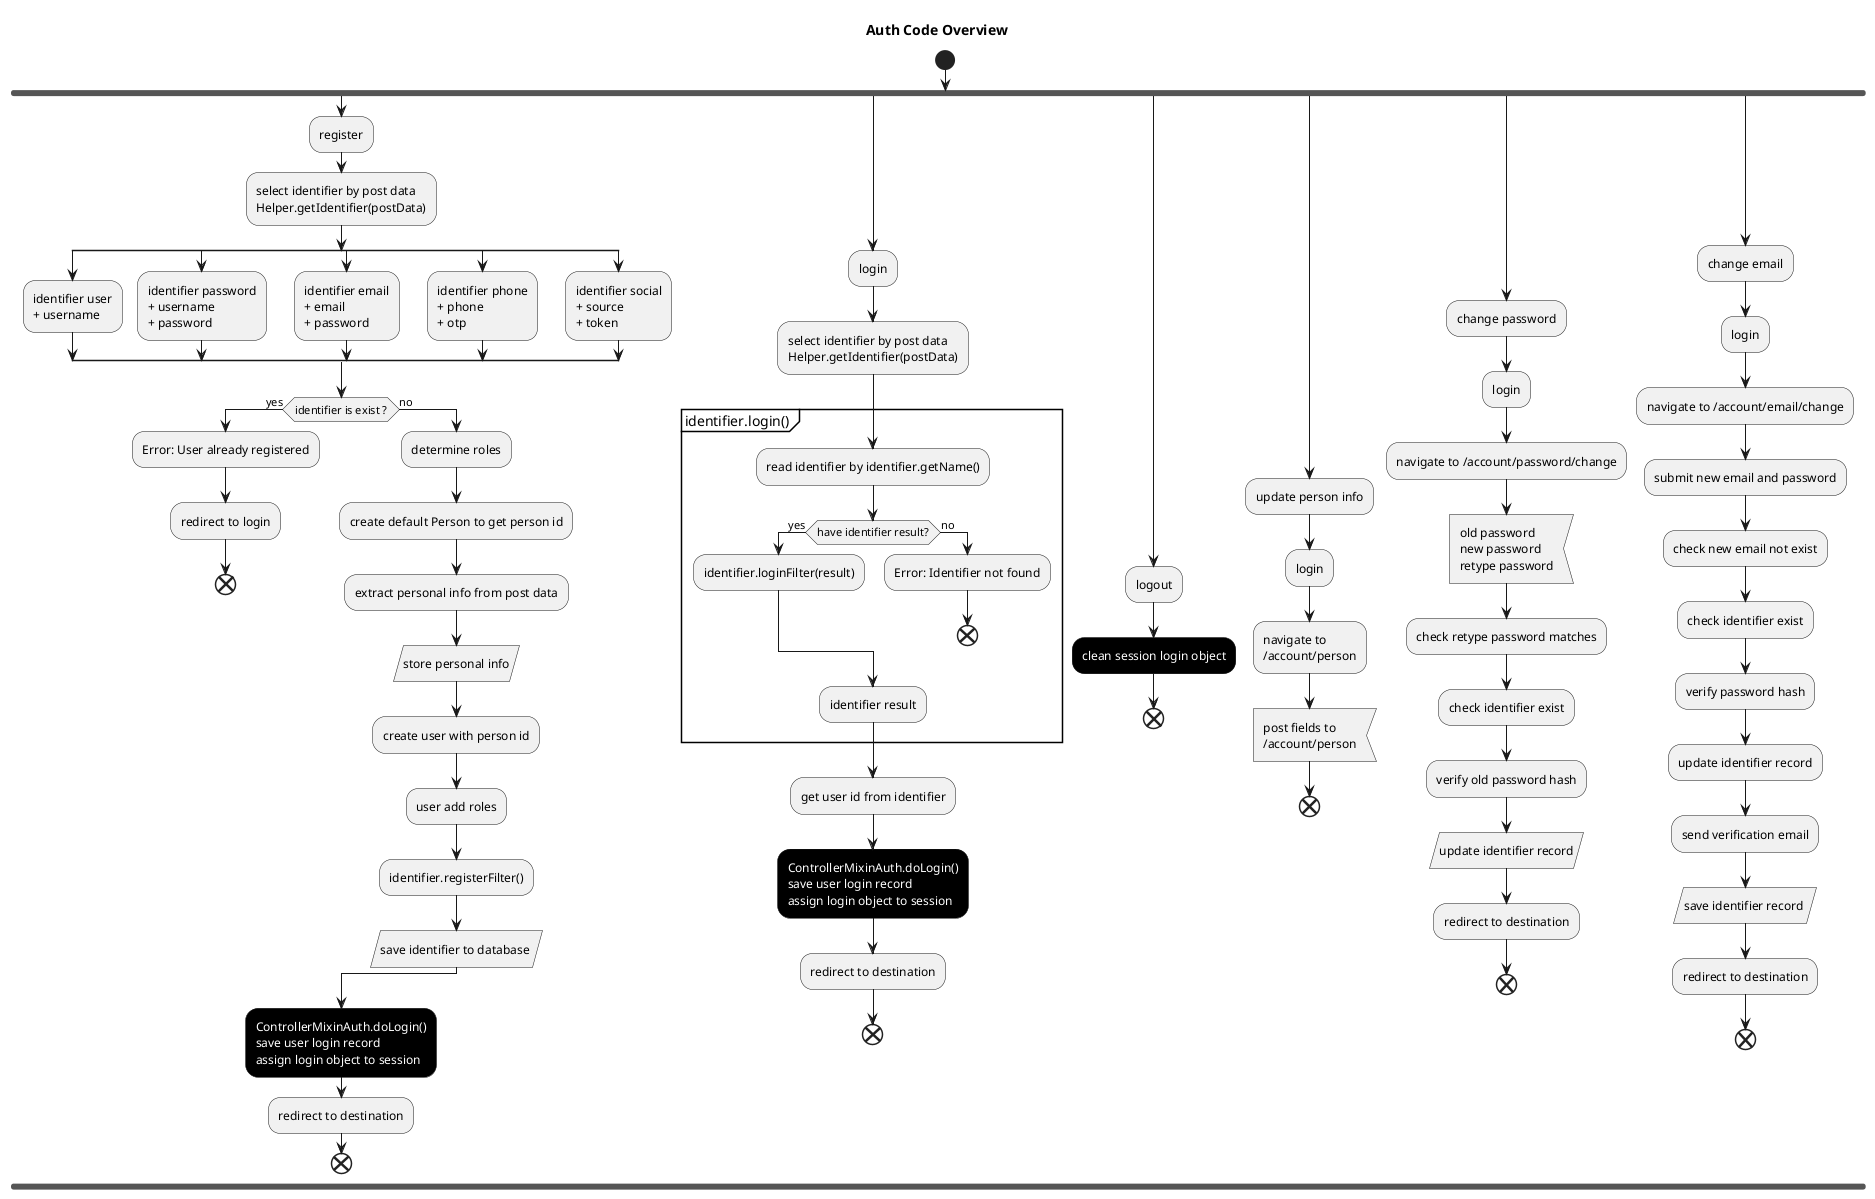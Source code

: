 @startuml
!pragma teoz true
skinparam Shadowing false

!$selectIdentifier = "select identifier by post data \nHelper.getIdentifier(postData)"
!$do_login = "#000:<color:#FFF>ControllerMixinAuth.doLogin()</color>\n<color:#FFF>save user login record</color>\n<color:#FFF>assign login object to session</color>"

title Auth Code Overview
start
fork
:register;
:$selectIdentifier;
split
  :identifier user
  + username;
split again
  :identifier password
  + username
  + password;
split again
  :identifier email
  + email
  + password;
split again
  :identifier phone
  + phone
  + otp;
split again
  :identifier social
  + source
  + token;
end split
if (identifier is exist ?) is (yes) then
  :Error: User already registered;
  :redirect to login;
  end;
else (no)
  :determine roles;
  :create default Person to get person id;
  :extract personal info from post data;
  :store personal info/
  :create user with person id;
  :user add roles;
  :identifier.registerFilter();
  :save identifier to database /
endif
  $do_login;
  :redirect to destination;
end;
  fork again
  :login;
  :$selectIdentifier;
partition "identifier.login() "{
  :read identifier by identifier.getName();
if (have identifier result?) is (yes) then
  :identifier.loginFilter(result);
else (no)
  :Error: Identifier not found;
  end;
endif
  :identifier result;
}
  :get user id from identifier;
  $do_login;
  :redirect to destination;
end
fork again
  :logout;
  #000:<color:#FFF>clean session login object</color>;
  end
fork again
  :update person info;
  :login;
  :navigate to
  /account/person;
  :post fields to
  /account/person<
  end
fork again
  :change password;
  :login;
  :navigate to /account/password/change;
  :old password
  new password
  retype password<
  :check retype password matches;
  :check identifier exist;
  :verify old password hash;
  :update identifier record/
  :redirect to destination;
  end
fork again
  :change email;
  :login;
  :navigate to /account/email/change;
  :submit new email and password;
  :check new email not exist;
  :check identifier exist;
  :verify password hash;
  :update identifier record;
  :send verification email;
  :save identifier record /
  :redirect to destination;
  end;
endfork

@enduml